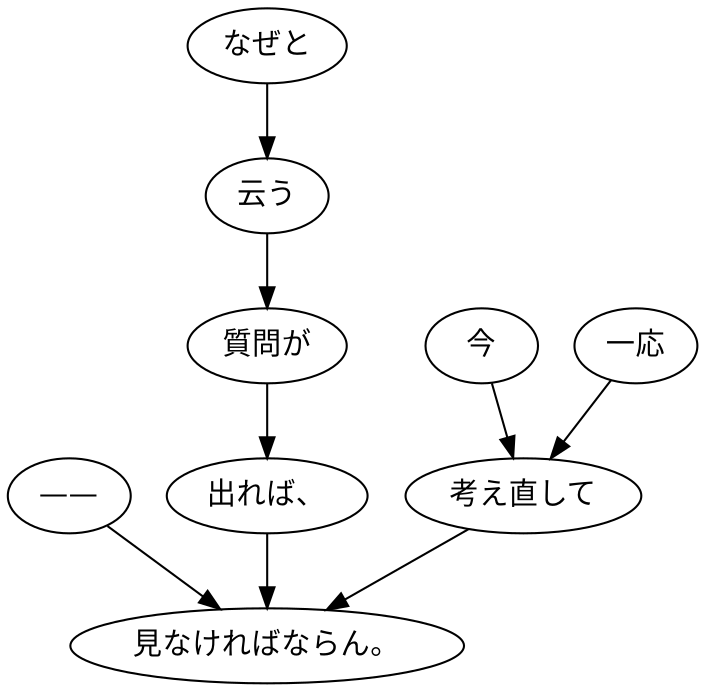 digraph graph2796 {
	node0 [label="——"];
	node1 [label="なぜと"];
	node2 [label="云う"];
	node3 [label="質問が"];
	node4 [label="出れば、"];
	node5 [label="今"];
	node6 [label="一応"];
	node7 [label="考え直して"];
	node8 [label="見なければならん。"];
	node0 -> node8;
	node1 -> node2;
	node2 -> node3;
	node3 -> node4;
	node4 -> node8;
	node5 -> node7;
	node6 -> node7;
	node7 -> node8;
}

